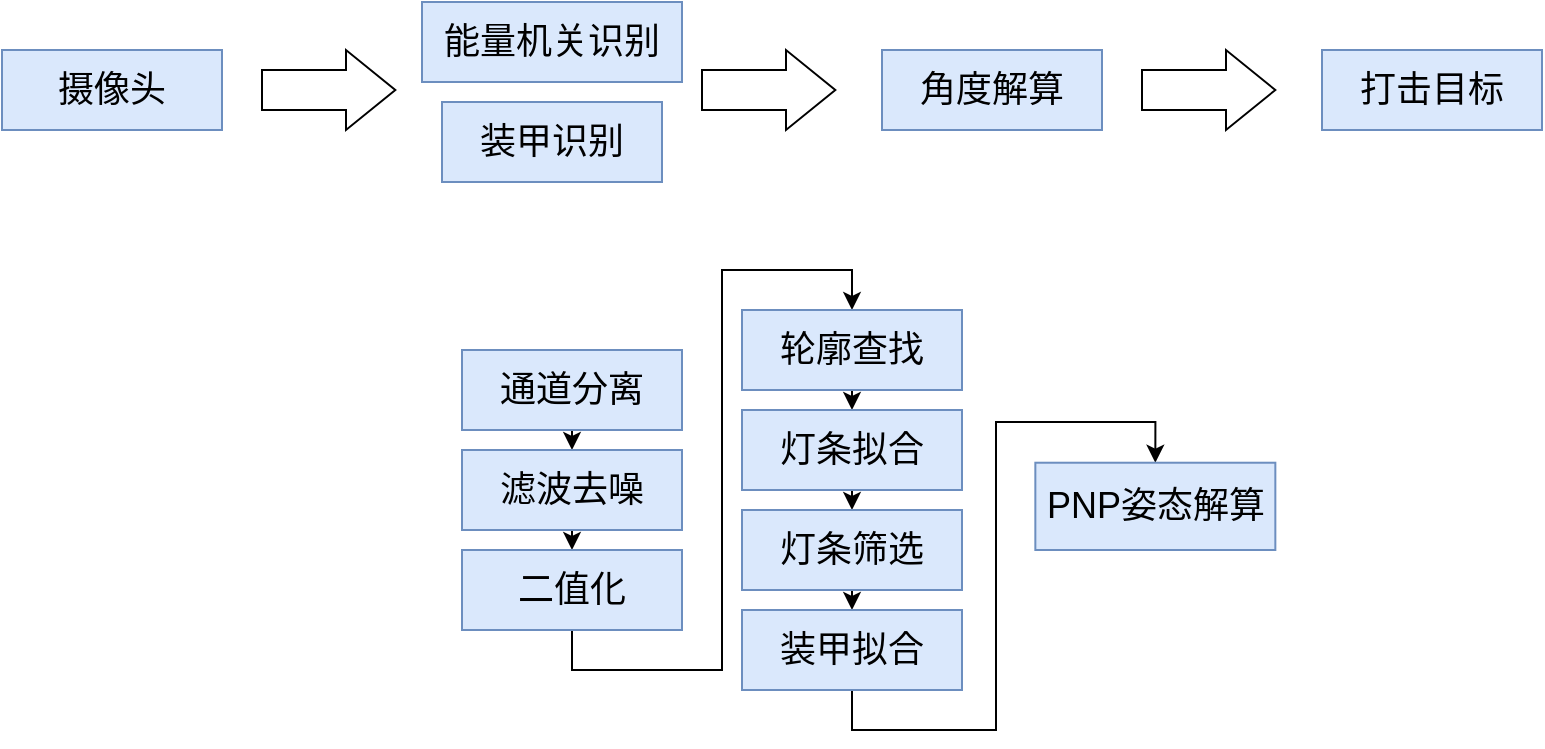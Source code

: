 <mxfile version="13.5.1" type="github">
  <diagram id="nPgTHvsmaY1ahdeIw6Mt" name="第 1 页">
    <mxGraphModel dx="1422" dy="762" grid="1" gridSize="10" guides="1" tooltips="1" connect="1" arrows="1" fold="1" page="1" pageScale="1" pageWidth="827" pageHeight="1169" math="0" shadow="0">
      <root>
        <mxCell id="0" />
        <mxCell id="1" parent="0" />
        <mxCell id="jIUh00Xfz-X1WIyw6c3r-1" value="装甲识别" style="rounded=0;whiteSpace=wrap;html=1;fillColor=#dae8fc;strokeColor=#6c8ebf;fontSize=18;" parent="1" vertex="1">
          <mxGeometry x="290" y="146" width="110" height="40" as="geometry" />
        </mxCell>
        <mxCell id="jIUh00Xfz-X1WIyw6c3r-6" value="摄像头" style="rounded=0;whiteSpace=wrap;html=1;fillColor=#dae8fc;strokeColor=#6c8ebf;fontSize=18;" parent="1" vertex="1">
          <mxGeometry x="70" y="120" width="110" height="40" as="geometry" />
        </mxCell>
        <mxCell id="jIUh00Xfz-X1WIyw6c3r-8" value="" style="shape=singleArrow;whiteSpace=wrap;html=1;rounded=0;sketch=0;fontSize=18;arrowWidth=0.5;arrowSize=0.37;" parent="1" vertex="1">
          <mxGeometry x="200" y="120" width="66.67" height="40" as="geometry" />
        </mxCell>
        <mxCell id="cYzmUJMWW9yk4K--zdns-1" value="角度解算" style="rounded=0;whiteSpace=wrap;html=1;fillColor=#dae8fc;strokeColor=#6c8ebf;fontSize=18;" vertex="1" parent="1">
          <mxGeometry x="510" y="120" width="110" height="40" as="geometry" />
        </mxCell>
        <mxCell id="cYzmUJMWW9yk4K--zdns-2" value="" style="shape=singleArrow;whiteSpace=wrap;html=1;rounded=0;sketch=0;fontSize=18;arrowWidth=0.5;arrowSize=0.37;" vertex="1" parent="1">
          <mxGeometry x="420" y="120" width="66.67" height="40" as="geometry" />
        </mxCell>
        <mxCell id="cYzmUJMWW9yk4K--zdns-3" value="" style="shape=singleArrow;whiteSpace=wrap;html=1;rounded=0;sketch=0;fontSize=18;arrowWidth=0.5;arrowSize=0.37;" vertex="1" parent="1">
          <mxGeometry x="640" y="120" width="66.67" height="40" as="geometry" />
        </mxCell>
        <mxCell id="cYzmUJMWW9yk4K--zdns-4" value="打击目标" style="rounded=0;whiteSpace=wrap;html=1;fillColor=#dae8fc;strokeColor=#6c8ebf;fontSize=18;" vertex="1" parent="1">
          <mxGeometry x="730" y="120" width="110" height="40" as="geometry" />
        </mxCell>
        <mxCell id="cYzmUJMWW9yk4K--zdns-5" value="能量机关识别" style="rounded=0;whiteSpace=wrap;html=1;fillColor=#dae8fc;strokeColor=#6c8ebf;fontSize=18;" vertex="1" parent="1">
          <mxGeometry x="280" y="96" width="130" height="40" as="geometry" />
        </mxCell>
        <mxCell id="cYzmUJMWW9yk4K--zdns-22" style="edgeStyle=orthogonalEdgeStyle;rounded=0;orthogonalLoop=1;jettySize=auto;html=1;exitX=0.5;exitY=1;exitDx=0;exitDy=0;entryX=0.5;entryY=0;entryDx=0;entryDy=0;" edge="1" parent="1" source="cYzmUJMWW9yk4K--zdns-11" target="cYzmUJMWW9yk4K--zdns-12">
          <mxGeometry relative="1" as="geometry" />
        </mxCell>
        <mxCell id="cYzmUJMWW9yk4K--zdns-11" value="通道分离" style="rounded=0;whiteSpace=wrap;html=1;fillColor=#dae8fc;strokeColor=#6c8ebf;fontSize=18;" vertex="1" parent="1">
          <mxGeometry x="300" y="270" width="110" height="40" as="geometry" />
        </mxCell>
        <mxCell id="cYzmUJMWW9yk4K--zdns-23" style="edgeStyle=orthogonalEdgeStyle;rounded=0;orthogonalLoop=1;jettySize=auto;html=1;exitX=0.5;exitY=1;exitDx=0;exitDy=0;entryX=0.5;entryY=0;entryDx=0;entryDy=0;" edge="1" parent="1" source="cYzmUJMWW9yk4K--zdns-12" target="cYzmUJMWW9yk4K--zdns-13">
          <mxGeometry relative="1" as="geometry" />
        </mxCell>
        <mxCell id="cYzmUJMWW9yk4K--zdns-12" value="滤波去噪" style="rounded=0;whiteSpace=wrap;html=1;fillColor=#dae8fc;strokeColor=#6c8ebf;fontSize=18;" vertex="1" parent="1">
          <mxGeometry x="300" y="320" width="110" height="40" as="geometry" />
        </mxCell>
        <mxCell id="cYzmUJMWW9yk4K--zdns-24" style="edgeStyle=orthogonalEdgeStyle;rounded=0;orthogonalLoop=1;jettySize=auto;html=1;exitX=0.5;exitY=1;exitDx=0;exitDy=0;entryX=0.5;entryY=0;entryDx=0;entryDy=0;" edge="1" parent="1" source="cYzmUJMWW9yk4K--zdns-13" target="cYzmUJMWW9yk4K--zdns-14">
          <mxGeometry relative="1" as="geometry">
            <Array as="points">
              <mxPoint x="355" y="430" />
              <mxPoint x="430" y="430" />
              <mxPoint x="430" y="230" />
              <mxPoint x="495" y="230" />
            </Array>
          </mxGeometry>
        </mxCell>
        <mxCell id="cYzmUJMWW9yk4K--zdns-13" value="二值化" style="rounded=0;whiteSpace=wrap;html=1;fillColor=#dae8fc;strokeColor=#6c8ebf;fontSize=18;" vertex="1" parent="1">
          <mxGeometry x="300" y="370" width="110" height="40" as="geometry" />
        </mxCell>
        <mxCell id="cYzmUJMWW9yk4K--zdns-26" style="edgeStyle=orthogonalEdgeStyle;rounded=0;orthogonalLoop=1;jettySize=auto;html=1;exitX=0.5;exitY=1;exitDx=0;exitDy=0;entryX=0.5;entryY=0;entryDx=0;entryDy=0;" edge="1" parent="1" source="cYzmUJMWW9yk4K--zdns-14" target="cYzmUJMWW9yk4K--zdns-15">
          <mxGeometry relative="1" as="geometry" />
        </mxCell>
        <mxCell id="cYzmUJMWW9yk4K--zdns-14" value="轮廓查找" style="rounded=0;whiteSpace=wrap;html=1;fillColor=#dae8fc;strokeColor=#6c8ebf;fontSize=18;" vertex="1" parent="1">
          <mxGeometry x="440" y="250" width="110" height="40" as="geometry" />
        </mxCell>
        <mxCell id="cYzmUJMWW9yk4K--zdns-27" style="edgeStyle=orthogonalEdgeStyle;rounded=0;orthogonalLoop=1;jettySize=auto;html=1;exitX=0.5;exitY=1;exitDx=0;exitDy=0;entryX=0.5;entryY=0;entryDx=0;entryDy=0;" edge="1" parent="1" source="cYzmUJMWW9yk4K--zdns-15" target="cYzmUJMWW9yk4K--zdns-16">
          <mxGeometry relative="1" as="geometry" />
        </mxCell>
        <mxCell id="cYzmUJMWW9yk4K--zdns-15" value="灯条拟合" style="rounded=0;whiteSpace=wrap;html=1;fillColor=#dae8fc;strokeColor=#6c8ebf;fontSize=18;" vertex="1" parent="1">
          <mxGeometry x="440" y="300" width="110" height="40" as="geometry" />
        </mxCell>
        <mxCell id="cYzmUJMWW9yk4K--zdns-28" style="edgeStyle=orthogonalEdgeStyle;rounded=0;orthogonalLoop=1;jettySize=auto;html=1;exitX=0.5;exitY=1;exitDx=0;exitDy=0;entryX=0.5;entryY=0;entryDx=0;entryDy=0;" edge="1" parent="1" source="cYzmUJMWW9yk4K--zdns-16" target="cYzmUJMWW9yk4K--zdns-18">
          <mxGeometry relative="1" as="geometry" />
        </mxCell>
        <mxCell id="cYzmUJMWW9yk4K--zdns-16" value="灯条筛选" style="rounded=0;whiteSpace=wrap;html=1;fillColor=#dae8fc;strokeColor=#6c8ebf;fontSize=18;" vertex="1" parent="1">
          <mxGeometry x="440" y="350" width="110" height="40" as="geometry" />
        </mxCell>
        <mxCell id="cYzmUJMWW9yk4K--zdns-30" style="edgeStyle=orthogonalEdgeStyle;rounded=0;orthogonalLoop=1;jettySize=auto;html=1;exitX=0.5;exitY=1;exitDx=0;exitDy=0;entryX=0.5;entryY=0;entryDx=0;entryDy=0;" edge="1" parent="1" source="cYzmUJMWW9yk4K--zdns-18" target="cYzmUJMWW9yk4K--zdns-20">
          <mxGeometry relative="1" as="geometry">
            <Array as="points">
              <mxPoint x="495" y="460" />
              <mxPoint x="567" y="460" />
              <mxPoint x="567" y="306" />
              <mxPoint x="647" y="306" />
            </Array>
          </mxGeometry>
        </mxCell>
        <mxCell id="cYzmUJMWW9yk4K--zdns-18" value="装甲拟合" style="rounded=0;whiteSpace=wrap;html=1;fillColor=#dae8fc;strokeColor=#6c8ebf;fontSize=18;" vertex="1" parent="1">
          <mxGeometry x="440" y="400" width="110" height="40" as="geometry" />
        </mxCell>
        <mxCell id="cYzmUJMWW9yk4K--zdns-20" value="PNP姿态解算" style="rounded=0;whiteSpace=wrap;html=1;fillColor=#dae8fc;strokeColor=#6c8ebf;fontSize=18;" vertex="1" parent="1">
          <mxGeometry x="586.67" y="326.36" width="120" height="43.64" as="geometry" />
        </mxCell>
      </root>
    </mxGraphModel>
  </diagram>
</mxfile>
